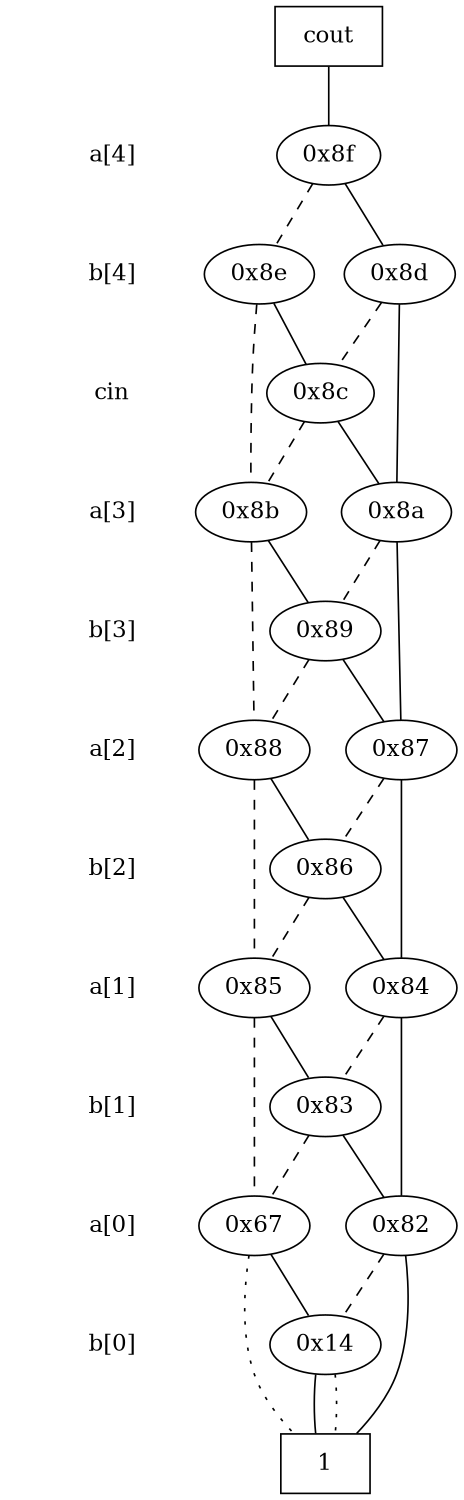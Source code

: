 digraph "DD" {
size = "7.5,10"
center = true;
edge [dir = none];
{ node [shape = plaintext];
  edge [style = invis];
  "CONST NODES" [style = invis];
" a[4] " -> " b[4] " -> " cin " -> " a[3] " -> " b[3] " -> " a[2] " -> " b[2] " -> " a[1] " -> " b[1] " -> " a[0] " -> " b[0] " -> "CONST NODES"; 
}
{ rank = same; node [shape = box]; edge [style = invis];
"  cout  "; }
{ rank = same; " a[4] ";
"0x8f";
}
{ rank = same; " b[4] ";
"0x8e";
"0x8d";
}
{ rank = same; " cin ";
"0x8c";
}
{ rank = same; " a[3] ";
"0x8a";
"0x8b";
}
{ rank = same; " b[3] ";
"0x89";
}
{ rank = same; " a[2] ";
"0x87";
"0x88";
}
{ rank = same; " b[2] ";
"0x86";
}
{ rank = same; " a[1] ";
"0x84";
"0x85";
}
{ rank = same; " b[1] ";
"0x83";
}
{ rank = same; " a[0] ";
"0x82";
"0x67";
}
{ rank = same; " b[0] ";
"0x14";
}
{ rank = same; "CONST NODES";
{ node [shape = box]; "0x6";
}
}
"  cout  " -> "0x8f" [style = solid];
"0x8f" -> "0x8d";
"0x8f" -> "0x8e" [style = dashed];
"0x8e" -> "0x8c";
"0x8e" -> "0x8b" [style = dashed];
"0x8d" -> "0x8a";
"0x8d" -> "0x8c" [style = dashed];
"0x8c" -> "0x8a";
"0x8c" -> "0x8b" [style = dashed];
"0x8a" -> "0x87";
"0x8a" -> "0x89" [style = dashed];
"0x8b" -> "0x89";
"0x8b" -> "0x88" [style = dashed];
"0x89" -> "0x87";
"0x89" -> "0x88" [style = dashed];
"0x87" -> "0x84";
"0x87" -> "0x86" [style = dashed];
"0x88" -> "0x86";
"0x88" -> "0x85" [style = dashed];
"0x86" -> "0x84";
"0x86" -> "0x85" [style = dashed];
"0x84" -> "0x82";
"0x84" -> "0x83" [style = dashed];
"0x85" -> "0x83";
"0x85" -> "0x67" [style = dashed];
"0x83" -> "0x82";
"0x83" -> "0x67" [style = dashed];
"0x82" -> "0x6";
"0x82" -> "0x14" [style = dashed];
"0x67" -> "0x14";
"0x67" -> "0x6" [style = dotted];
"0x14" -> "0x6";
"0x14" -> "0x6" [style = dotted];
"0x6" [label = "1"];
}
